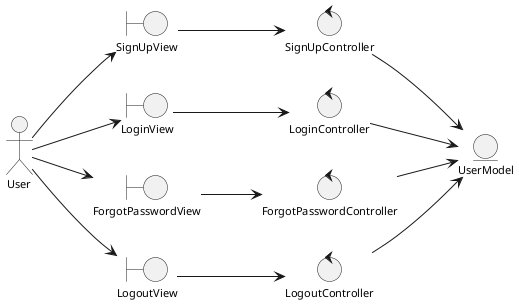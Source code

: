 @startuml analysisClassDiagramAuthentication
skinparam style strictuml
left to right direction
skinparam defaultTextAlignment center
skinparam defaultFontSize 11


actor "User" as user

entity "UserModel" as userModel

boundary "SignUpView" as signUpView
boundary "LoginView" as loginView
boundary "ForgotPasswordView" as forgotPasswordView
boundary "LogoutView" as logoutView

control "SignUpController" as signUpController
control "LoginController" as loginController
control "ForgotPasswordController" as forgotPasswordController
control "LogoutController" as logoutController

user --> signUpView
user --> loginView
user --> forgotPasswordView
user --> logoutView 

signUpView --> signUpController
loginView --> loginController
forgotPasswordView --> forgotPasswordController
logoutView --> logoutController

signUpController --> userModel
loginController --> userModel
forgotPasswordController --> userModel
logoutController --> userModel

@enduml